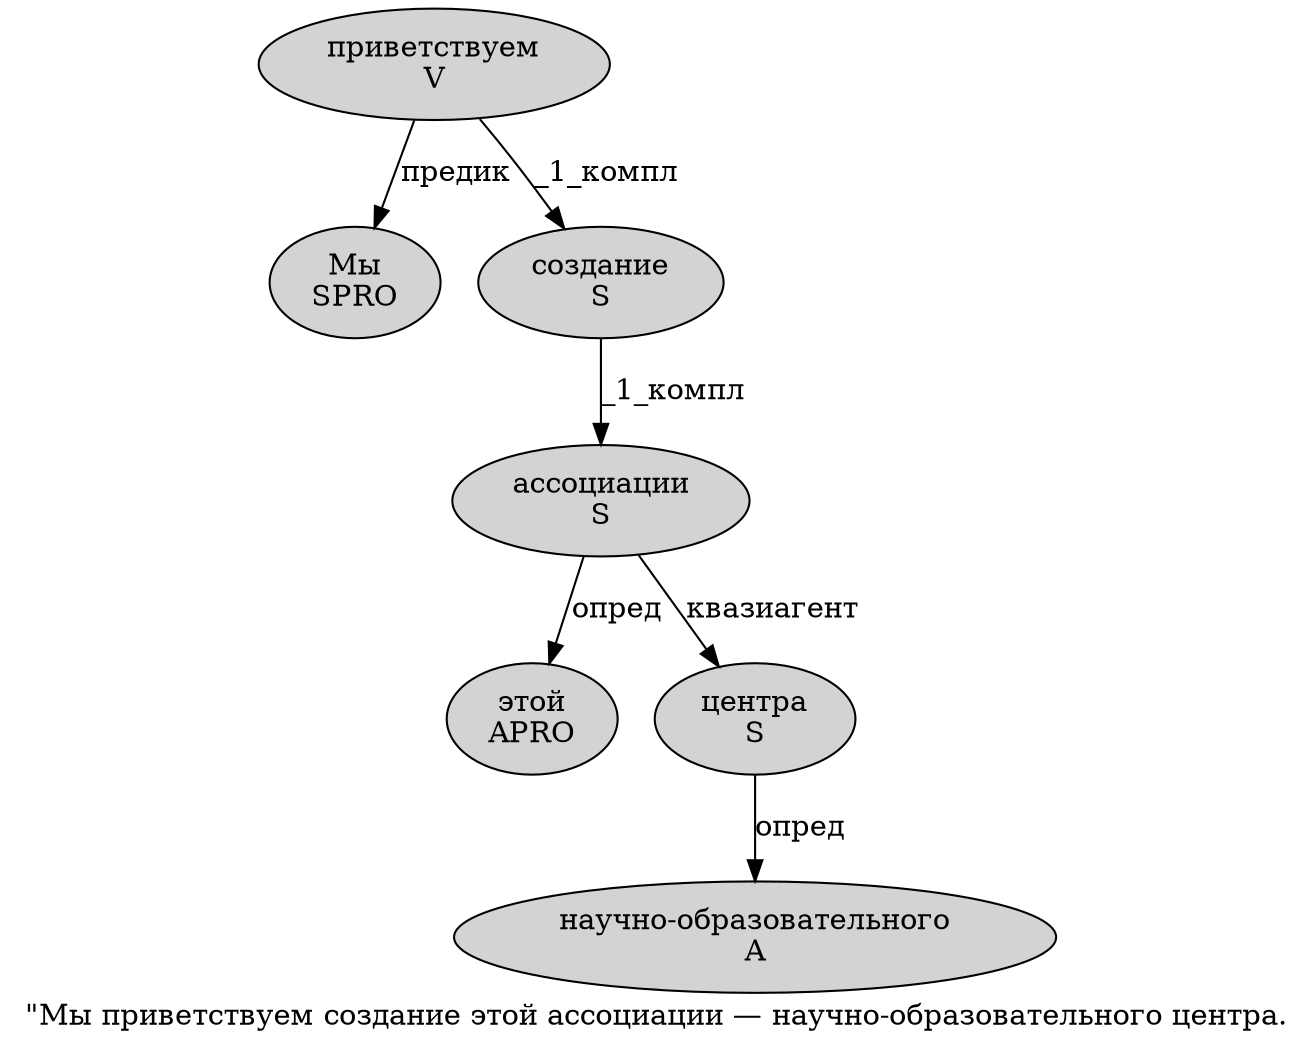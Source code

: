 digraph SENTENCE_1521 {
	graph [label="\"Мы приветствуем создание этой ассоциации — научно-образовательного центра."]
	node [style=filled]
		1 [label="Мы
SPRO" color="" fillcolor=lightgray penwidth=1 shape=ellipse]
		2 [label="приветствуем
V" color="" fillcolor=lightgray penwidth=1 shape=ellipse]
		3 [label="создание
S" color="" fillcolor=lightgray penwidth=1 shape=ellipse]
		4 [label="этой
APRO" color="" fillcolor=lightgray penwidth=1 shape=ellipse]
		5 [label="ассоциации
S" color="" fillcolor=lightgray penwidth=1 shape=ellipse]
		7 [label="научно-образовательного
A" color="" fillcolor=lightgray penwidth=1 shape=ellipse]
		8 [label="центра
S" color="" fillcolor=lightgray penwidth=1 shape=ellipse]
			2 -> 1 [label="предик"]
			2 -> 3 [label="_1_компл"]
			5 -> 4 [label="опред"]
			5 -> 8 [label="квазиагент"]
			8 -> 7 [label="опред"]
			3 -> 5 [label="_1_компл"]
}